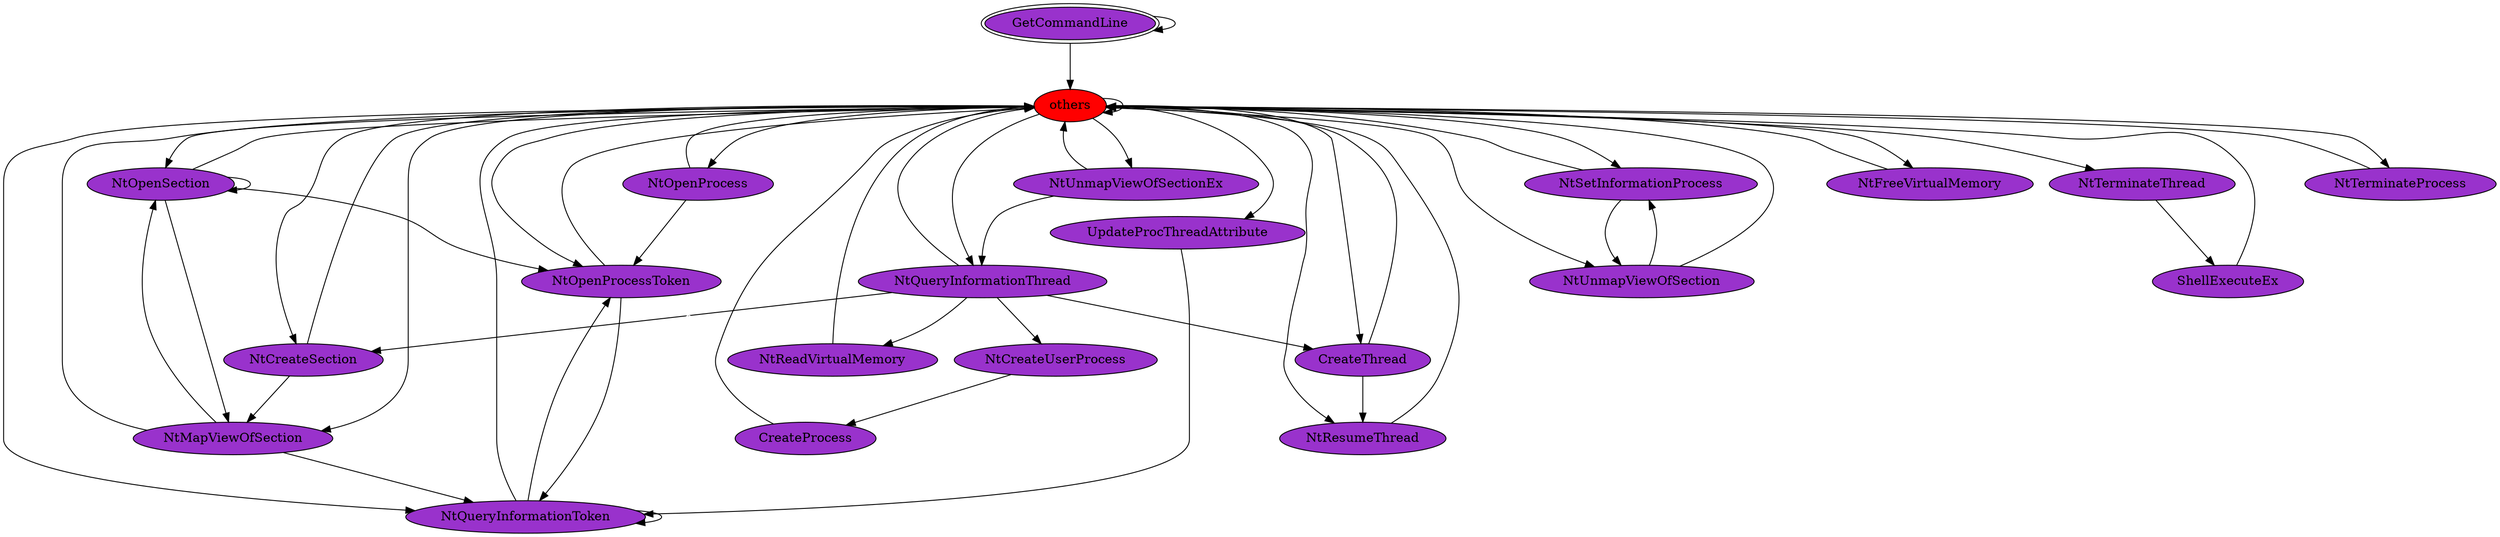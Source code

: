 digraph "./REPORTS/6162/API_PER_CATEGORY/ShellExecuteEx.exe_4288_Processes_API_per_Category_Transition_Matrix" {
	GetCommandLine [label=GetCommandLine fillcolor=darkorchid peripheries=2 style=filled]
	GetCommandLine -> GetCommandLine [label=0.5 fontcolor=white]
	others [label=others fillcolor=red style=filled]
	GetCommandLine -> others [label=0.5 fontcolor=white]
	others -> others [label=0.8984 fontcolor=white]
	NtOpenSection [label=NtOpenSection fillcolor=darkorchid style=filled]
	others -> NtOpenSection [label=0.0046 fontcolor=white]
	NtCreateSection [label=NtCreateSection fillcolor=darkorchid style=filled]
	others -> NtCreateSection [label=0.0055 fontcolor=white]
	NtMapViewOfSection [label=NtMapViewOfSection fillcolor=darkorchid style=filled]
	others -> NtMapViewOfSection [label=0.0009 fontcolor=white]
	NtQueryInformationToken [label=NtQueryInformationToken fillcolor=darkorchid style=filled]
	others -> NtQueryInformationToken [label=0.0536 fontcolor=white]
	NtOpenProcessToken [label=NtOpenProcessToken fillcolor=darkorchid style=filled]
	others -> NtOpenProcessToken [label=0.0171 fontcolor=white]
	NtSetInformationProcess [label=NtSetInformationProcess fillcolor=darkorchid style=filled]
	others -> NtSetInformationProcess [label=0.0058 fontcolor=white]
	NtUnmapViewOfSectionEx [label=NtUnmapViewOfSectionEx fillcolor=darkorchid style=filled]
	others -> NtUnmapViewOfSectionEx [label=0.0028 fontcolor=white]
	NtQueryInformationThread [label=NtQueryInformationThread fillcolor=darkorchid style=filled]
	others -> NtQueryInformationThread [label=0.0067 fontcolor=white]
	CreateThread [label=CreateThread fillcolor=darkorchid style=filled]
	others -> CreateThread [label=0.0003 fontcolor=white]
	NtResumeThread [label=NtResumeThread fillcolor=darkorchid style=filled]
	others -> NtResumeThread [label=0.0003 fontcolor=white]
	NtOpenProcess [label=NtOpenProcess fillcolor=darkorchid style=filled]
	others -> NtOpenProcess [label=0.0012 fontcolor=white]
	UpdateProcThreadAttribute [label=UpdateProcThreadAttribute fillcolor=darkorchid style=filled]
	others -> UpdateProcThreadAttribute [label=0.0003 fontcolor=white]
	NtUnmapViewOfSection [label=NtUnmapViewOfSection fillcolor=darkorchid style=filled]
	others -> NtUnmapViewOfSection [label=0.0009 fontcolor=white]
	NtFreeVirtualMemory [label=NtFreeVirtualMemory fillcolor=darkorchid style=filled]
	others -> NtFreeVirtualMemory [label=0.0006 fontcolor=white]
	NtTerminateThread [label=NtTerminateThread fillcolor=darkorchid style=filled]
	others -> NtTerminateThread [label=0.0003 fontcolor=white]
	NtTerminateProcess [label=NtTerminateProcess fillcolor=darkorchid style=filled]
	others -> NtTerminateProcess [label=0.0006 fontcolor=white]
	NtOpenSection -> others [label=0.3448 fontcolor=white]
	NtOpenSection -> NtOpenSection [label=0.3103 fontcolor=white]
	NtOpenSection -> NtMapViewOfSection [label=0.3103 fontcolor=white]
	NtOpenSection -> NtOpenProcessToken [label=0.0345 fontcolor=white]
	NtCreateSection -> others [label=0.1053 fontcolor=white]
	NtCreateSection -> NtMapViewOfSection [label=0.8947 fontcolor=white]
	NtMapViewOfSection -> others [label=0.7931 fontcolor=white]
	NtMapViewOfSection -> NtOpenSection [label=0.1724 fontcolor=white]
	NtMapViewOfSection -> NtQueryInformationToken [label=0.0345 fontcolor=white]
	NtQueryInformationToken -> others [label=0.6197 fontcolor=white]
	NtQueryInformationToken -> NtQueryInformationToken [label=0.3777 fontcolor=white]
	NtQueryInformationToken -> NtOpenProcessToken [label=0.0027 fontcolor=white]
	NtOpenProcessToken -> others [label=0.0656 fontcolor=white]
	NtOpenProcessToken -> NtQueryInformationToken [label=0.9344 fontcolor=white]
	NtSetInformationProcess -> others [label=0.9091 fontcolor=white]
	NtSetInformationProcess -> NtUnmapViewOfSection [label=0.0909 fontcolor=white]
	NtUnmapViewOfSectionEx -> others [label=0.8889 fontcolor=white]
	NtUnmapViewOfSectionEx -> NtQueryInformationThread [label=0.1111 fontcolor=white]
	NtQueryInformationThread -> others [label=0.2609 fontcolor=white]
	NtQueryInformationThread -> NtCreateSection [label=0.0435 fontcolor=white]
	NtReadVirtualMemory [label=NtReadVirtualMemory fillcolor=darkorchid style=filled]
	NtQueryInformationThread -> NtReadVirtualMemory [label=0.6087 fontcolor=white]
	NtQueryInformationThread -> CreateThread [label=0.0435 fontcolor=white]
	NtCreateUserProcess [label=NtCreateUserProcess fillcolor=darkorchid style=filled]
	NtQueryInformationThread -> NtCreateUserProcess [label=0.0435 fontcolor=white]
	NtReadVirtualMemory -> others [label=1.0 fontcolor=white]
	CreateThread -> others [label=0.5 fontcolor=white]
	CreateThread -> NtResumeThread [label=0.5 fontcolor=white]
	NtResumeThread -> others [label=1.0 fontcolor=white]
	NtOpenProcess -> others [label=0.25 fontcolor=white]
	NtOpenProcess -> NtOpenProcessToken [label=0.75 fontcolor=white]
	UpdateProcThreadAttribute -> NtQueryInformationToken [label=1.0 fontcolor=white]
	NtUnmapViewOfSection -> others [label=0.4 fontcolor=white]
	NtUnmapViewOfSection -> NtSetInformationProcess [label=0.6 fontcolor=white]
	CreateProcess [label=CreateProcess fillcolor=darkorchid style=filled]
	NtCreateUserProcess -> CreateProcess [label=1.0 fontcolor=white]
	CreateProcess -> others [label=1.0 fontcolor=white]
	NtFreeVirtualMemory -> others [label=1.0 fontcolor=white]
	ShellExecuteEx [label=ShellExecuteEx fillcolor=darkorchid style=filled]
	NtTerminateThread -> ShellExecuteEx [label=1.0 fontcolor=white]
	ShellExecuteEx -> others [label=1.0 fontcolor=white]
	NtTerminateProcess -> others [label=1.0 fontcolor=white]
}
